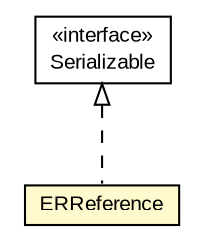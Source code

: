 #!/usr/local/bin/dot
#
# Class diagram 
# Generated by UMLGraph version 5.3 (http://www.umlgraph.org/)
#

digraph G {
	edge [fontname="arial",fontsize=10,labelfontname="arial",labelfontsize=10];
	node [fontname="arial",fontsize=10,shape=plaintext];
	nodesep=0.25;
	ranksep=0.5;
	// context.arch.logging.hibernate.ERReference
	c163049 [label=<<table title="context.arch.logging.hibernate.ERReference" border="0" cellborder="1" cellspacing="0" cellpadding="2" port="p" bgcolor="lemonChiffon" href="./ERReference.html">
		<tr><td><table border="0" cellspacing="0" cellpadding="1">
<tr><td align="center" balign="center"> ERReference </td></tr>
		</table></td></tr>
		</table>>, fontname="arial", fontcolor="black", fontsize=10.0];
	//context.arch.logging.hibernate.ERReference implements java.io.Serializable
	c163059:p -> c163049:p [dir=back,arrowtail=empty,style=dashed];
	// java.io.Serializable
	c163059 [label=<<table title="java.io.Serializable" border="0" cellborder="1" cellspacing="0" cellpadding="2" port="p" href="http://java.sun.com/j2se/1.4.2/docs/api/java/io/Serializable.html">
		<tr><td><table border="0" cellspacing="0" cellpadding="1">
<tr><td align="center" balign="center"> &#171;interface&#187; </td></tr>
<tr><td align="center" balign="center"> Serializable </td></tr>
		</table></td></tr>
		</table>>, fontname="arial", fontcolor="black", fontsize=10.0];
}

